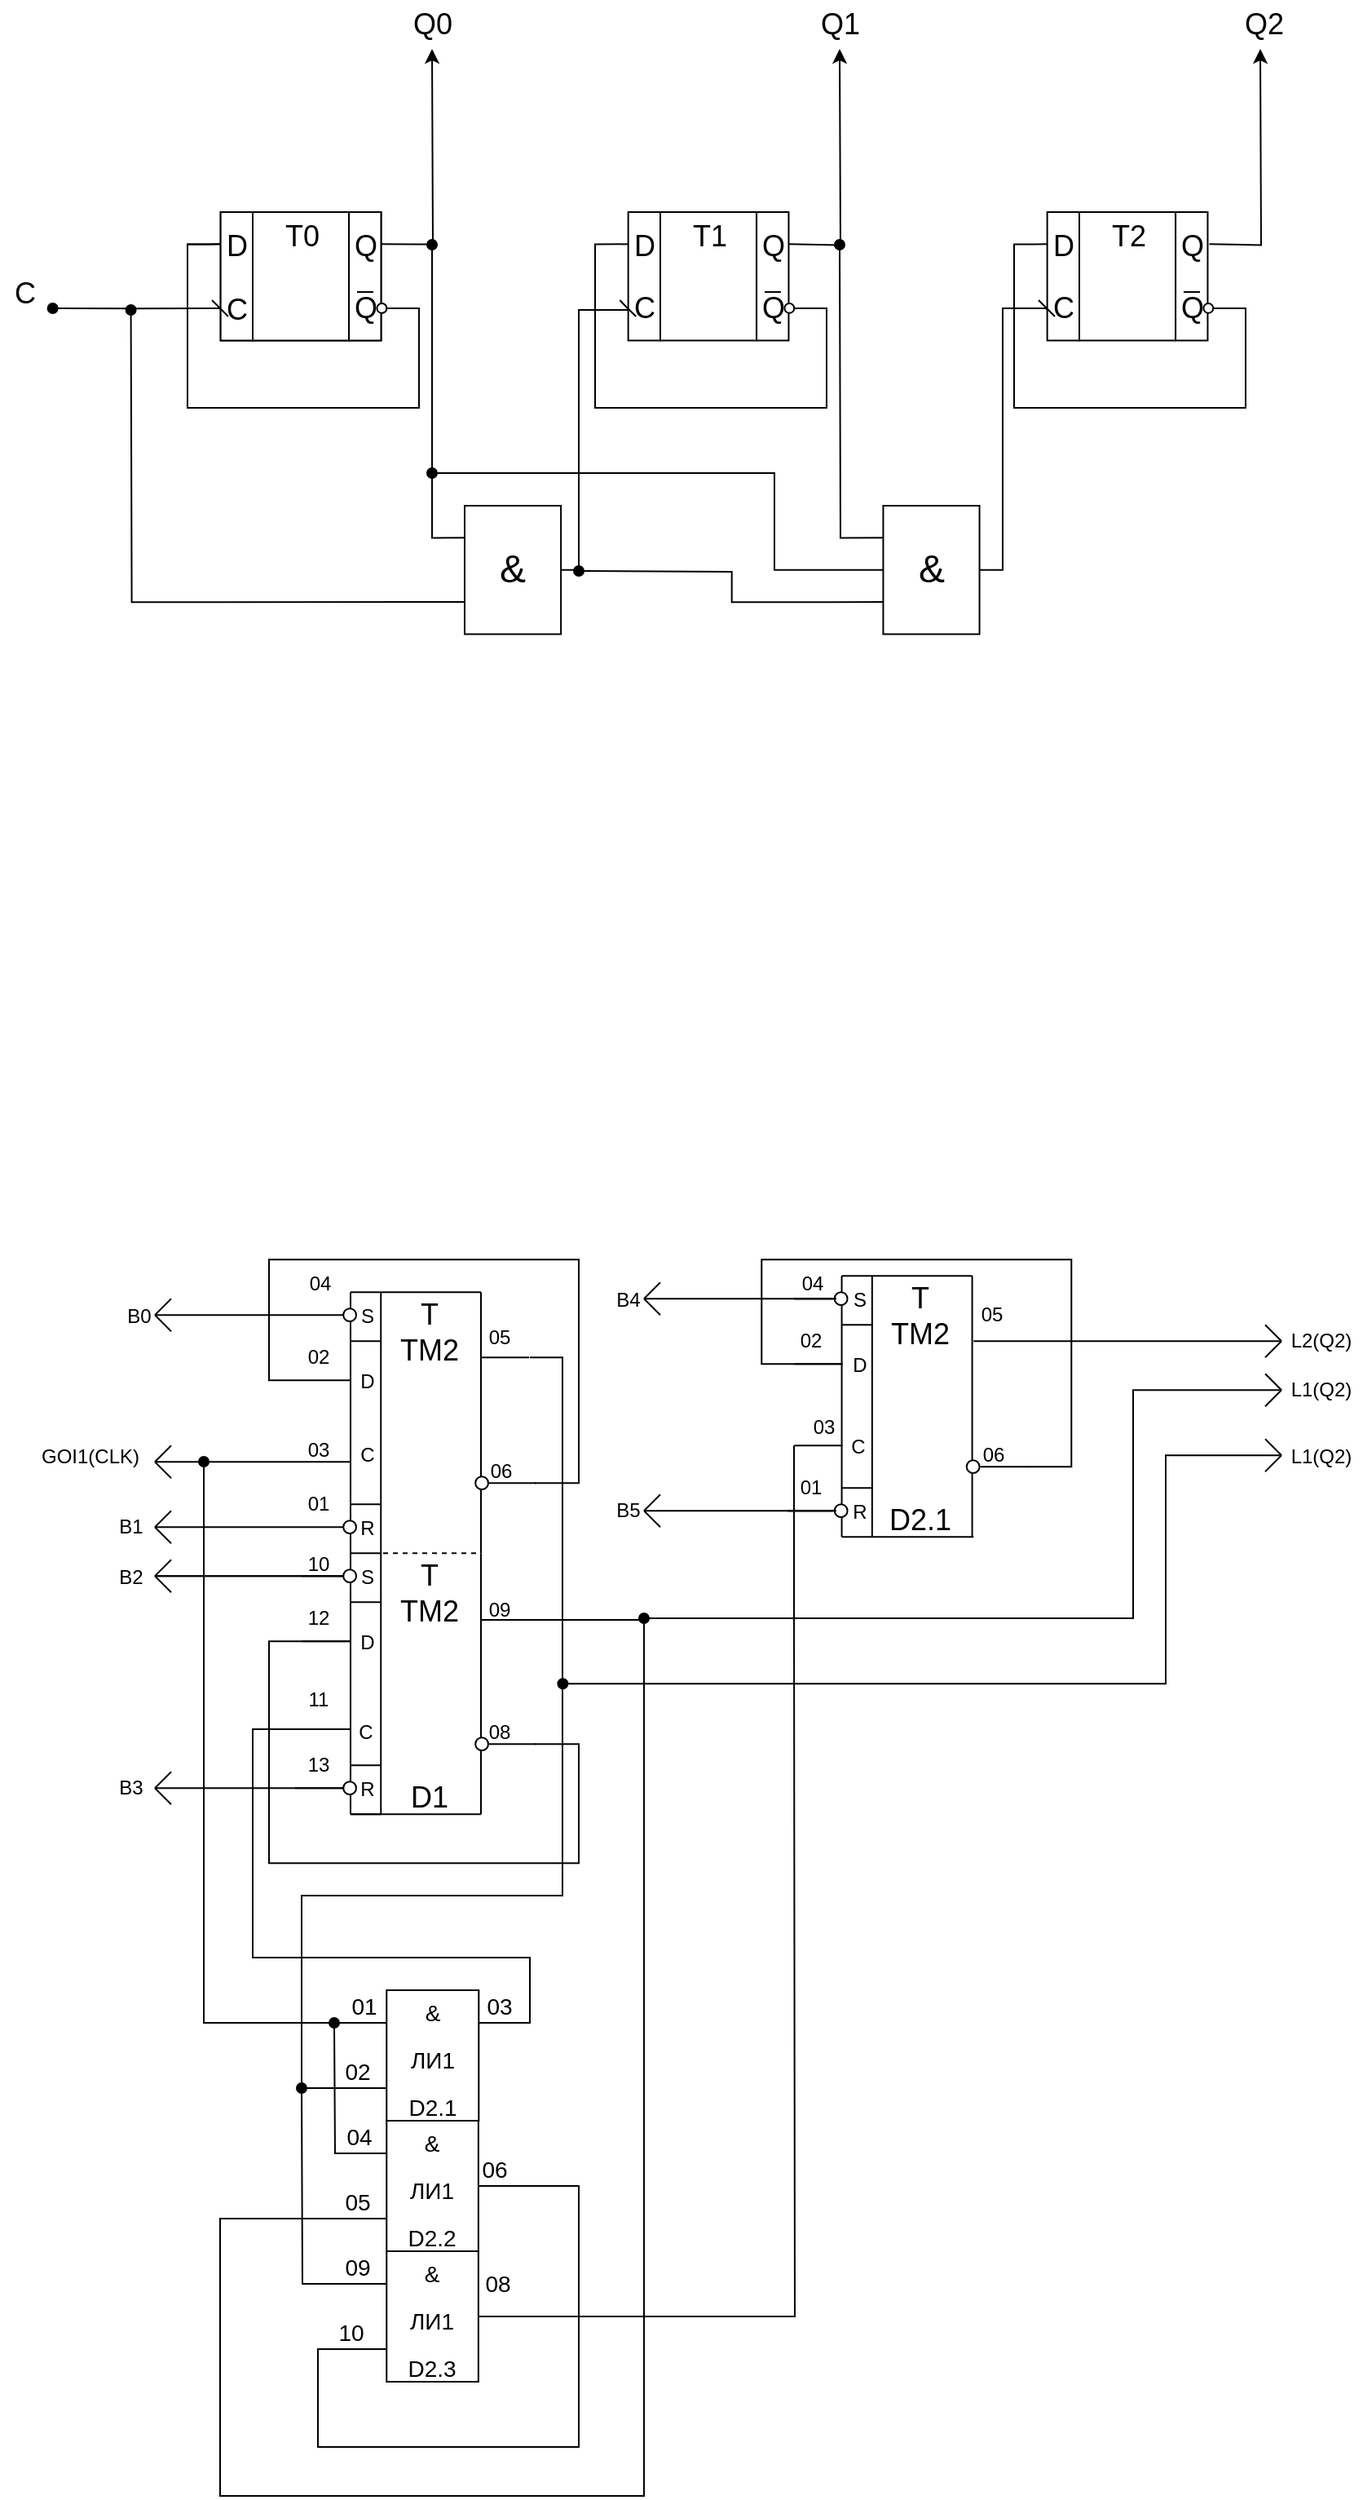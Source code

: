 <mxfile version="18.0.0" type="device"><diagram id="NC7Eah7AIJ1EJlLSUZgR" name="Страница 1"><mxGraphModel dx="1155" dy="2163" grid="1" gridSize="10" guides="1" tooltips="1" connect="1" arrows="1" fold="1" page="1" pageScale="1" pageWidth="1654" pageHeight="1169" math="0" shadow="0"><root><mxCell id="0"/><mxCell id="1" parent="0"/><mxCell id="FEyIx3mJwdqLFqxQLTVi-1" value="" style="rounded=0;whiteSpace=wrap;html=1;" parent="1" vertex="1"><mxGeometry x="360" y="200" width="59.055" height="78.74" as="geometry"/></mxCell><mxCell id="FEyIx3mJwdqLFqxQLTVi-2" value="" style="rounded=0;whiteSpace=wrap;html=1;" parent="1" vertex="1"><mxGeometry x="419.05" y="200" width="19.685" height="78.74" as="geometry"/></mxCell><mxCell id="FEyIx3mJwdqLFqxQLTVi-3" value="" style="rounded=0;whiteSpace=wrap;html=1;" parent="1" vertex="1"><mxGeometry x="340.32" y="200" width="19.685" height="78.74" as="geometry"/></mxCell><mxCell id="FEyIx3mJwdqLFqxQLTVi-4" value="T0" style="text;html=1;align=center;verticalAlign=middle;resizable=0;points=[];autosize=1;strokeColor=none;fillColor=none;fontSize=18;" parent="1" vertex="1"><mxGeometry x="369.53" y="200" width="40" height="30" as="geometry"/></mxCell><mxCell id="FEyIx3mJwdqLFqxQLTVi-5" style="edgeStyle=orthogonalEdgeStyle;rounded=0;orthogonalLoop=1;jettySize=auto;html=1;exitX=1;exitY=0.5;exitDx=0;exitDy=0;entryX=0;entryY=0.25;entryDx=0;entryDy=0;fontSize=18;endArrow=none;endFill=0;" parent="1" source="FEyIx3mJwdqLFqxQLTVi-6" target="FEyIx3mJwdqLFqxQLTVi-3" edge="1"><mxGeometry relative="1" as="geometry"><Array as="points"><mxPoint x="462" y="259"/><mxPoint x="462" y="320"/><mxPoint x="320" y="320"/><mxPoint x="320" y="220"/></Array></mxGeometry></mxCell><mxCell id="FEyIx3mJwdqLFqxQLTVi-6" value="" style="ellipse;whiteSpace=wrap;html=1;aspect=fixed;fontSize=18;" parent="1" vertex="1"><mxGeometry x="436.22" y="256" width="5.905" height="5.91" as="geometry"/></mxCell><mxCell id="FEyIx3mJwdqLFqxQLTVi-7" value="D" style="text;html=1;align=center;verticalAlign=middle;resizable=0;points=[];autosize=1;strokeColor=none;fillColor=none;fontSize=18;" parent="1" vertex="1"><mxGeometry x="335.16" y="206" width="30" height="30" as="geometry"/></mxCell><mxCell id="FEyIx3mJwdqLFqxQLTVi-8" value="C" style="text;html=1;align=center;verticalAlign=middle;resizable=0;points=[];autosize=1;strokeColor=none;fillColor=none;fontSize=18;" parent="1" vertex="1"><mxGeometry x="340.32" y="240" width="30" height="30" as="geometry"/></mxCell><mxCell id="FEyIx3mJwdqLFqxQLTVi-9" value="Q" style="text;html=1;align=center;verticalAlign=middle;resizable=0;points=[];autosize=1;strokeColor=none;fillColor=none;fontSize=18;" parent="1" vertex="1"><mxGeometry x="414.06" y="206" width="30" height="30" as="geometry"/></mxCell><mxCell id="FEyIx3mJwdqLFqxQLTVi-10" value="Q" style="text;html=1;align=center;verticalAlign=middle;resizable=0;points=[];autosize=1;strokeColor=none;fillColor=none;fontSize=18;" parent="1" vertex="1"><mxGeometry x="414.13" y="243.96" width="30" height="30" as="geometry"/></mxCell><mxCell id="FEyIx3mJwdqLFqxQLTVi-11" value="" style="endArrow=none;html=1;rounded=0;fontSize=18;" parent="1" edge="1"><mxGeometry width="50" height="50" relative="1" as="geometry"><mxPoint x="424" y="249" as="sourcePoint"/><mxPoint x="434" y="249" as="targetPoint"/></mxGeometry></mxCell><mxCell id="FEyIx3mJwdqLFqxQLTVi-12" value="" style="rounded=0;whiteSpace=wrap;html=1;" parent="1" vertex="1"><mxGeometry x="360" y="200" width="59.055" height="78.74" as="geometry"/></mxCell><mxCell id="FEyIx3mJwdqLFqxQLTVi-13" style="edgeStyle=orthogonalEdgeStyle;rounded=0;orthogonalLoop=1;jettySize=auto;html=1;exitX=1;exitY=0.25;exitDx=0;exitDy=0;fontSize=18;endArrow=classic;endFill=1;" parent="1" source="FEyIx3mJwdqLFqxQLTVi-14" edge="1"><mxGeometry relative="1" as="geometry"><mxPoint x="470" y="100" as="targetPoint"/></mxGeometry></mxCell><mxCell id="FEyIx3mJwdqLFqxQLTVi-14" value="" style="rounded=0;whiteSpace=wrap;html=1;" parent="1" vertex="1"><mxGeometry x="419.05" y="200" width="19.685" height="78.74" as="geometry"/></mxCell><mxCell id="FEyIx3mJwdqLFqxQLTVi-15" style="edgeStyle=orthogonalEdgeStyle;rounded=0;orthogonalLoop=1;jettySize=auto;html=1;exitX=0;exitY=0.75;exitDx=0;exitDy=0;fontSize=18;endArrow=oval;endFill=1;" parent="1" source="FEyIx3mJwdqLFqxQLTVi-16" edge="1"><mxGeometry relative="1" as="geometry"><mxPoint x="237.333" y="259" as="targetPoint"/></mxGeometry></mxCell><mxCell id="FEyIx3mJwdqLFqxQLTVi-16" value="" style="rounded=0;whiteSpace=wrap;html=1;" parent="1" vertex="1"><mxGeometry x="340.32" y="200" width="19.685" height="78.74" as="geometry"/></mxCell><mxCell id="FEyIx3mJwdqLFqxQLTVi-17" value="T0" style="text;html=1;align=center;verticalAlign=middle;resizable=0;points=[];autosize=1;strokeColor=none;fillColor=none;fontSize=18;" parent="1" vertex="1"><mxGeometry x="369.53" y="200" width="40" height="30" as="geometry"/></mxCell><mxCell id="FEyIx3mJwdqLFqxQLTVi-18" style="edgeStyle=orthogonalEdgeStyle;rounded=0;orthogonalLoop=1;jettySize=auto;html=1;exitX=1;exitY=0.5;exitDx=0;exitDy=0;entryX=0;entryY=0.25;entryDx=0;entryDy=0;fontSize=18;endArrow=none;endFill=0;" parent="1" source="FEyIx3mJwdqLFqxQLTVi-19" target="FEyIx3mJwdqLFqxQLTVi-16" edge="1"><mxGeometry relative="1" as="geometry"><Array as="points"><mxPoint x="462" y="259"/><mxPoint x="462" y="320"/><mxPoint x="320" y="320"/><mxPoint x="320" y="220"/></Array></mxGeometry></mxCell><mxCell id="FEyIx3mJwdqLFqxQLTVi-19" value="" style="ellipse;whiteSpace=wrap;html=1;aspect=fixed;fontSize=18;" parent="1" vertex="1"><mxGeometry x="436.22" y="256" width="5.905" height="5.91" as="geometry"/></mxCell><mxCell id="FEyIx3mJwdqLFqxQLTVi-20" value="" style="endArrow=none;html=1;rounded=0;fontSize=18;" parent="1" edge="1"><mxGeometry width="50" height="50" relative="1" as="geometry"><mxPoint x="335" y="254" as="sourcePoint"/><mxPoint x="345" y="264" as="targetPoint"/></mxGeometry></mxCell><mxCell id="FEyIx3mJwdqLFqxQLTVi-21" value="D" style="text;html=1;align=center;verticalAlign=middle;resizable=0;points=[];autosize=1;strokeColor=none;fillColor=none;fontSize=18;" parent="1" vertex="1"><mxGeometry x="335.16" y="206" width="30" height="30" as="geometry"/></mxCell><mxCell id="FEyIx3mJwdqLFqxQLTVi-22" value="C" style="text;html=1;align=center;verticalAlign=middle;resizable=0;points=[];autosize=1;strokeColor=none;fillColor=none;fontSize=18;" parent="1" vertex="1"><mxGeometry x="334.53" y="245" width="30" height="30" as="geometry"/></mxCell><mxCell id="FEyIx3mJwdqLFqxQLTVi-23" value="Q" style="text;html=1;align=center;verticalAlign=middle;resizable=0;points=[];autosize=1;strokeColor=none;fillColor=none;fontSize=18;" parent="1" vertex="1"><mxGeometry x="414.13" y="206" width="30" height="30" as="geometry"/></mxCell><mxCell id="FEyIx3mJwdqLFqxQLTVi-24" value="Q" style="text;html=1;align=center;verticalAlign=middle;resizable=0;points=[];autosize=1;strokeColor=none;fillColor=none;fontSize=18;" parent="1" vertex="1"><mxGeometry x="414.13" y="243.96" width="30" height="30" as="geometry"/></mxCell><mxCell id="FEyIx3mJwdqLFqxQLTVi-25" value="" style="endArrow=none;html=1;rounded=0;fontSize=18;" parent="1" edge="1"><mxGeometry width="50" height="50" relative="1" as="geometry"><mxPoint x="424" y="249" as="sourcePoint"/><mxPoint x="434" y="249" as="targetPoint"/></mxGeometry></mxCell><mxCell id="FEyIx3mJwdqLFqxQLTVi-26" value="" style="rounded=0;whiteSpace=wrap;html=1;" parent="1" vertex="1"><mxGeometry x="610" y="200" width="59.055" height="78.74" as="geometry"/></mxCell><mxCell id="FEyIx3mJwdqLFqxQLTVi-27" value="" style="rounded=0;whiteSpace=wrap;html=1;" parent="1" vertex="1"><mxGeometry x="669.05" y="200" width="19.685" height="78.74" as="geometry"/></mxCell><mxCell id="FEyIx3mJwdqLFqxQLTVi-29" value="" style="rounded=0;whiteSpace=wrap;html=1;" parent="1" vertex="1"><mxGeometry x="590.32" y="200" width="19.685" height="78.74" as="geometry"/></mxCell><mxCell id="FEyIx3mJwdqLFqxQLTVi-30" value="T1" style="text;html=1;align=center;verticalAlign=middle;resizable=0;points=[];autosize=1;strokeColor=none;fillColor=none;fontSize=18;" parent="1" vertex="1"><mxGeometry x="619.53" y="200" width="40" height="30" as="geometry"/></mxCell><mxCell id="FEyIx3mJwdqLFqxQLTVi-31" style="edgeStyle=orthogonalEdgeStyle;rounded=0;orthogonalLoop=1;jettySize=auto;html=1;exitX=1;exitY=0.5;exitDx=0;exitDy=0;entryX=0;entryY=0.25;entryDx=0;entryDy=0;fontSize=18;endArrow=none;endFill=0;" parent="1" source="FEyIx3mJwdqLFqxQLTVi-32" target="FEyIx3mJwdqLFqxQLTVi-29" edge="1"><mxGeometry relative="1" as="geometry"><Array as="points"><mxPoint x="712" y="259"/><mxPoint x="712" y="320"/><mxPoint x="570" y="320"/><mxPoint x="570" y="220"/></Array></mxGeometry></mxCell><mxCell id="FEyIx3mJwdqLFqxQLTVi-32" value="" style="ellipse;whiteSpace=wrap;html=1;aspect=fixed;fontSize=18;" parent="1" vertex="1"><mxGeometry x="686.22" y="256" width="5.905" height="5.91" as="geometry"/></mxCell><mxCell id="FEyIx3mJwdqLFqxQLTVi-33" value="" style="endArrow=none;html=1;rounded=0;fontSize=18;" parent="1" edge="1"><mxGeometry width="50" height="50" relative="1" as="geometry"><mxPoint x="585.16" y="254" as="sourcePoint"/><mxPoint x="595.16" y="264" as="targetPoint"/><Array as="points"><mxPoint x="590" y="259"/></Array></mxGeometry></mxCell><mxCell id="FEyIx3mJwdqLFqxQLTVi-34" value="D" style="text;html=1;align=center;verticalAlign=middle;resizable=0;points=[];autosize=1;strokeColor=none;fillColor=none;fontSize=18;" parent="1" vertex="1"><mxGeometry x="585.16" y="206" width="30" height="30" as="geometry"/></mxCell><mxCell id="FEyIx3mJwdqLFqxQLTVi-35" value="C" style="text;html=1;align=center;verticalAlign=middle;resizable=0;points=[];autosize=1;strokeColor=none;fillColor=none;fontSize=18;" parent="1" vertex="1"><mxGeometry x="585.16" y="243.95" width="30" height="30" as="geometry"/></mxCell><mxCell id="FEyIx3mJwdqLFqxQLTVi-36" value="Q" style="text;html=1;align=center;verticalAlign=middle;resizable=0;points=[];autosize=1;strokeColor=none;fillColor=none;fontSize=18;" parent="1" vertex="1"><mxGeometry x="664.06" y="206" width="30" height="30" as="geometry"/></mxCell><mxCell id="FEyIx3mJwdqLFqxQLTVi-37" value="Q" style="text;html=1;align=center;verticalAlign=middle;resizable=0;points=[];autosize=1;strokeColor=none;fillColor=none;fontSize=18;" parent="1" vertex="1"><mxGeometry x="664.13" y="243.96" width="30" height="30" as="geometry"/></mxCell><mxCell id="FEyIx3mJwdqLFqxQLTVi-38" value="" style="endArrow=none;html=1;rounded=0;fontSize=18;" parent="1" edge="1"><mxGeometry width="50" height="50" relative="1" as="geometry"><mxPoint x="674" y="249" as="sourcePoint"/><mxPoint x="684" y="249" as="targetPoint"/></mxGeometry></mxCell><mxCell id="FEyIx3mJwdqLFqxQLTVi-39" value="" style="rounded=0;whiteSpace=wrap;html=1;" parent="1" vertex="1"><mxGeometry x="867" y="200" width="59.055" height="78.74" as="geometry"/></mxCell><mxCell id="FEyIx3mJwdqLFqxQLTVi-40" value="" style="rounded=0;whiteSpace=wrap;html=1;" parent="1" vertex="1"><mxGeometry x="926.05" y="200" width="19.685" height="78.74" as="geometry"/></mxCell><mxCell id="FEyIx3mJwdqLFqxQLTVi-42" value="" style="rounded=0;whiteSpace=wrap;html=1;" parent="1" vertex="1"><mxGeometry x="847.32" y="200" width="19.685" height="78.74" as="geometry"/></mxCell><mxCell id="FEyIx3mJwdqLFqxQLTVi-43" value="T2" style="text;html=1;align=center;verticalAlign=middle;resizable=0;points=[];autosize=1;strokeColor=none;fillColor=none;fontSize=18;" parent="1" vertex="1"><mxGeometry x="876.53" y="200" width="40" height="30" as="geometry"/></mxCell><mxCell id="FEyIx3mJwdqLFqxQLTVi-44" style="edgeStyle=orthogonalEdgeStyle;rounded=0;orthogonalLoop=1;jettySize=auto;html=1;exitX=1;exitY=0.5;exitDx=0;exitDy=0;entryX=0;entryY=0.25;entryDx=0;entryDy=0;fontSize=18;endArrow=none;endFill=0;" parent="1" source="FEyIx3mJwdqLFqxQLTVi-45" target="FEyIx3mJwdqLFqxQLTVi-42" edge="1"><mxGeometry relative="1" as="geometry"><Array as="points"><mxPoint x="969" y="259"/><mxPoint x="969" y="320"/><mxPoint x="827" y="320"/><mxPoint x="827" y="220"/></Array></mxGeometry></mxCell><mxCell id="FEyIx3mJwdqLFqxQLTVi-45" value="" style="ellipse;whiteSpace=wrap;html=1;aspect=fixed;fontSize=18;" parent="1" vertex="1"><mxGeometry x="943.22" y="256" width="5.905" height="5.91" as="geometry"/></mxCell><mxCell id="FEyIx3mJwdqLFqxQLTVi-46" value="" style="endArrow=none;html=1;rounded=0;fontSize=18;" parent="1" edge="1"><mxGeometry width="50" height="50" relative="1" as="geometry"><mxPoint x="842" y="254" as="sourcePoint"/><mxPoint x="852" y="264" as="targetPoint"/></mxGeometry></mxCell><mxCell id="FEyIx3mJwdqLFqxQLTVi-47" value="D" style="text;html=1;align=center;verticalAlign=middle;resizable=0;points=[];autosize=1;strokeColor=none;fillColor=none;fontSize=18;" parent="1" vertex="1"><mxGeometry x="842.16" y="206" width="30" height="30" as="geometry"/></mxCell><mxCell id="FEyIx3mJwdqLFqxQLTVi-48" value="C" style="text;html=1;align=center;verticalAlign=middle;resizable=0;points=[];autosize=1;strokeColor=none;fillColor=none;fontSize=18;" parent="1" vertex="1"><mxGeometry x="842.16" y="243.95" width="30" height="30" as="geometry"/></mxCell><mxCell id="FEyIx3mJwdqLFqxQLTVi-49" value="Q" style="text;html=1;align=center;verticalAlign=middle;resizable=0;points=[];autosize=1;strokeColor=none;fillColor=none;fontSize=18;" parent="1" vertex="1"><mxGeometry x="921.06" y="206" width="30" height="30" as="geometry"/></mxCell><mxCell id="FEyIx3mJwdqLFqxQLTVi-50" value="Q" style="text;html=1;align=center;verticalAlign=middle;resizable=0;points=[];autosize=1;strokeColor=none;fillColor=none;fontSize=18;" parent="1" vertex="1"><mxGeometry x="921.13" y="243.96" width="30" height="30" as="geometry"/></mxCell><mxCell id="FEyIx3mJwdqLFqxQLTVi-51" value="" style="endArrow=none;html=1;rounded=0;fontSize=18;" parent="1" edge="1"><mxGeometry width="50" height="50" relative="1" as="geometry"><mxPoint x="931" y="249" as="sourcePoint"/><mxPoint x="941" y="249" as="targetPoint"/></mxGeometry></mxCell><mxCell id="FEyIx3mJwdqLFqxQLTVi-52" style="edgeStyle=orthogonalEdgeStyle;rounded=0;orthogonalLoop=1;jettySize=auto;html=1;exitX=1;exitY=0.25;exitDx=0;exitDy=0;fontSize=18;endArrow=classic;endFill=1;" parent="1" edge="1"><mxGeometry relative="1" as="geometry"><mxPoint x="720" y="100" as="targetPoint"/><mxPoint x="688.735" y="219.685" as="sourcePoint"/></mxGeometry></mxCell><mxCell id="FEyIx3mJwdqLFqxQLTVi-53" style="edgeStyle=orthogonalEdgeStyle;rounded=0;orthogonalLoop=1;jettySize=auto;html=1;exitX=1;exitY=0.25;exitDx=0;exitDy=0;fontSize=18;endArrow=classic;endFill=1;" parent="1" edge="1"><mxGeometry relative="1" as="geometry"><mxPoint x="978" y="100" as="targetPoint"/><mxPoint x="946.735" y="219.685" as="sourcePoint"/></mxGeometry></mxCell><mxCell id="FEyIx3mJwdqLFqxQLTVi-54" value="Q0" style="text;html=1;align=center;verticalAlign=middle;resizable=0;points=[];autosize=1;strokeColor=none;fillColor=none;fontSize=18;" parent="1" vertex="1"><mxGeometry x="450" y="70" width="40" height="30" as="geometry"/></mxCell><mxCell id="FEyIx3mJwdqLFqxQLTVi-55" value="Q1" style="text;html=1;align=center;verticalAlign=middle;resizable=0;points=[];autosize=1;strokeColor=none;fillColor=none;fontSize=18;" parent="1" vertex="1"><mxGeometry x="700" y="70" width="40" height="30" as="geometry"/></mxCell><mxCell id="FEyIx3mJwdqLFqxQLTVi-56" value="Q2" style="text;html=1;align=center;verticalAlign=middle;resizable=0;points=[];autosize=1;strokeColor=none;fillColor=none;fontSize=18;" parent="1" vertex="1"><mxGeometry x="960" y="70" width="40" height="30" as="geometry"/></mxCell><mxCell id="FEyIx3mJwdqLFqxQLTVi-57" value="C" style="text;html=1;align=center;verticalAlign=middle;resizable=0;points=[];autosize=1;strokeColor=none;fillColor=none;fontSize=18;" parent="1" vertex="1"><mxGeometry x="205" y="235" width="30" height="30" as="geometry"/></mxCell><mxCell id="FEyIx3mJwdqLFqxQLTVi-58" value="" style="endArrow=none;html=1;rounded=0;fontSize=18;" parent="1" edge="1"><mxGeometry width="50" height="50" relative="1" as="geometry"><mxPoint x="420" y="1022.13" as="sourcePoint"/><mxPoint x="420" y="862.13" as="targetPoint"/></mxGeometry></mxCell><mxCell id="FEyIx3mJwdqLFqxQLTVi-59" value="" style="endArrow=none;html=1;rounded=0;fontSize=18;" parent="1" edge="1"><mxGeometry width="50" height="50" relative="1" as="geometry"><mxPoint x="438.63" y="1022.13" as="sourcePoint"/><mxPoint x="438.63" y="862.13" as="targetPoint"/></mxGeometry></mxCell><mxCell id="FEyIx3mJwdqLFqxQLTVi-60" value="" style="endArrow=none;html=1;rounded=0;fontSize=18;" parent="1" edge="1"><mxGeometry width="50" height="50" relative="1" as="geometry"><mxPoint x="500" y="1022.13" as="sourcePoint"/><mxPoint x="500" y="862.13" as="targetPoint"/></mxGeometry></mxCell><mxCell id="FEyIx3mJwdqLFqxQLTVi-61" value="" style="endArrow=none;html=1;rounded=0;fontSize=18;" parent="1" edge="1"><mxGeometry width="50" height="50" relative="1" as="geometry"><mxPoint x="420" y="862.13" as="sourcePoint"/><mxPoint x="500" y="862.13" as="targetPoint"/></mxGeometry></mxCell><mxCell id="FEyIx3mJwdqLFqxQLTVi-62" value="" style="endArrow=none;dashed=1;html=1;rounded=0;fontSize=18;" parent="1" edge="1"><mxGeometry width="50" height="50" relative="1" as="geometry"><mxPoint x="440" y="1022.13" as="sourcePoint"/><mxPoint x="500" y="1022.13" as="targetPoint"/></mxGeometry></mxCell><mxCell id="FEyIx3mJwdqLFqxQLTVi-63" value="" style="endArrow=none;html=1;rounded=0;fontSize=18;" parent="1" edge="1"><mxGeometry width="50" height="50" relative="1" as="geometry"><mxPoint x="420.05" y="892.13" as="sourcePoint"/><mxPoint x="439" y="892.13" as="targetPoint"/></mxGeometry></mxCell><mxCell id="FEyIx3mJwdqLFqxQLTVi-64" value="" style="endArrow=none;html=1;rounded=0;fontSize=18;" parent="1" edge="1"><mxGeometry width="50" height="50" relative="1" as="geometry"><mxPoint x="420.05" y="992.13" as="sourcePoint"/><mxPoint x="439" y="992.13" as="targetPoint"/></mxGeometry></mxCell><mxCell id="FEyIx3mJwdqLFqxQLTVi-65" value="" style="endArrow=none;html=1;rounded=0;fontSize=18;" parent="1" edge="1"><mxGeometry width="50" height="50" relative="1" as="geometry"><mxPoint x="420.05" y="1022.13" as="sourcePoint"/><mxPoint x="439" y="1022.13" as="targetPoint"/></mxGeometry></mxCell><mxCell id="FEyIx3mJwdqLFqxQLTVi-66" value="Т&lt;br&gt;ТМ2" style="text;html=1;align=center;verticalAlign=middle;resizable=0;points=[];autosize=1;strokeColor=none;fillColor=none;fontSize=18;" parent="1" vertex="1"><mxGeometry x="443.05" y="862.13" width="50" height="50" as="geometry"/></mxCell><mxCell id="FEyIx3mJwdqLFqxQLTVi-67" value="" style="ellipse;whiteSpace=wrap;html=1;aspect=fixed;fontSize=18;" parent="1" vertex="1"><mxGeometry x="415.61" y="872.13" width="7.874" height="7.87" as="geometry"/></mxCell><mxCell id="FEyIx3mJwdqLFqxQLTVi-68" value="" style="ellipse;whiteSpace=wrap;html=1;aspect=fixed;fontSize=18;" parent="1" vertex="1"><mxGeometry x="415.61" y="1002.13" width="7.874" height="7.87" as="geometry"/></mxCell><mxCell id="FEyIx3mJwdqLFqxQLTVi-69" value="" style="ellipse;whiteSpace=wrap;html=1;aspect=fixed;fontSize=18;" parent="1" vertex="1"><mxGeometry x="496.61" y="975.13" width="7.874" height="7.87" as="geometry"/></mxCell><mxCell id="FEyIx3mJwdqLFqxQLTVi-70" value="" style="endArrow=none;html=1;rounded=0;fontSize=18;" parent="1" edge="1"><mxGeometry width="50" height="50" relative="1" as="geometry"><mxPoint x="420" y="1182.13" as="sourcePoint"/><mxPoint x="420" y="1022.13" as="targetPoint"/></mxGeometry></mxCell><mxCell id="FEyIx3mJwdqLFqxQLTVi-71" value="" style="endArrow=none;html=1;rounded=0;fontSize=18;" parent="1" edge="1"><mxGeometry width="50" height="50" relative="1" as="geometry"><mxPoint x="438.63" y="1182.13" as="sourcePoint"/><mxPoint x="438.63" y="1022.13" as="targetPoint"/></mxGeometry></mxCell><mxCell id="FEyIx3mJwdqLFqxQLTVi-72" value="" style="endArrow=none;html=1;rounded=0;fontSize=18;" parent="1" edge="1"><mxGeometry width="50" height="50" relative="1" as="geometry"><mxPoint x="500" y="1182.13" as="sourcePoint"/><mxPoint x="500" y="1022.13" as="targetPoint"/></mxGeometry></mxCell><mxCell id="FEyIx3mJwdqLFqxQLTVi-73" value="" style="endArrow=none;html=1;rounded=0;fontSize=18;" parent="1" edge="1"><mxGeometry width="50" height="50" relative="1" as="geometry"><mxPoint x="420.05" y="1052.13" as="sourcePoint"/><mxPoint x="439" y="1052.13" as="targetPoint"/></mxGeometry></mxCell><mxCell id="FEyIx3mJwdqLFqxQLTVi-74" value="" style="endArrow=none;html=1;rounded=0;fontSize=18;" parent="1" edge="1"><mxGeometry width="50" height="50" relative="1" as="geometry"><mxPoint x="420.05" y="1152.13" as="sourcePoint"/><mxPoint x="439" y="1152.13" as="targetPoint"/></mxGeometry></mxCell><mxCell id="FEyIx3mJwdqLFqxQLTVi-75" value="" style="endArrow=none;html=1;rounded=0;fontSize=18;" parent="1" edge="1"><mxGeometry width="50" height="50" relative="1" as="geometry"><mxPoint x="420.05" y="1182.13" as="sourcePoint"/><mxPoint x="439" y="1182.13" as="targetPoint"/></mxGeometry></mxCell><mxCell id="FEyIx3mJwdqLFqxQLTVi-76" value="Т&lt;br&gt;ТМ2" style="text;html=1;align=center;verticalAlign=middle;resizable=0;points=[];autosize=1;strokeColor=none;fillColor=none;fontSize=18;" parent="1" vertex="1"><mxGeometry x="443.05" y="1022.13" width="50" height="50" as="geometry"/></mxCell><mxCell id="FEyIx3mJwdqLFqxQLTVi-77" value="" style="ellipse;whiteSpace=wrap;html=1;aspect=fixed;fontSize=18;" parent="1" vertex="1"><mxGeometry x="415.61" y="1032.13" width="7.874" height="7.87" as="geometry"/></mxCell><mxCell id="FEyIx3mJwdqLFqxQLTVi-78" value="" style="ellipse;whiteSpace=wrap;html=1;aspect=fixed;fontSize=18;" parent="1" vertex="1"><mxGeometry x="415.61" y="1162.13" width="7.874" height="7.87" as="geometry"/></mxCell><mxCell id="FEyIx3mJwdqLFqxQLTVi-79" value="" style="ellipse;whiteSpace=wrap;html=1;aspect=fixed;fontSize=18;" parent="1" vertex="1"><mxGeometry x="496.61" y="1135.13" width="7.874" height="7.87" as="geometry"/></mxCell><mxCell id="FEyIx3mJwdqLFqxQLTVi-80" value="" style="endArrow=none;html=1;rounded=0;fontSize=18;" parent="1" edge="1"><mxGeometry width="50" height="50" relative="1" as="geometry"><mxPoint x="420" y="1182.13" as="sourcePoint"/><mxPoint x="500" y="1182.13" as="targetPoint"/></mxGeometry></mxCell><mxCell id="FEyIx3mJwdqLFqxQLTVi-81" value="D1" style="text;html=1;align=center;verticalAlign=middle;resizable=0;points=[];autosize=1;strokeColor=none;fillColor=none;fontSize=18;" parent="1" vertex="1"><mxGeometry x="448.05" y="1157.13" width="40" height="30" as="geometry"/></mxCell><mxCell id="FEyIx3mJwdqLFqxQLTVi-82" value="" style="endArrow=none;html=1;rounded=0;fontSize=18;" parent="1" edge="1"><mxGeometry width="50" height="50" relative="1" as="geometry"><mxPoint x="721.29" y="1012.13" as="sourcePoint"/><mxPoint x="721.29" y="852.13" as="targetPoint"/></mxGeometry></mxCell><mxCell id="FEyIx3mJwdqLFqxQLTVi-83" value="" style="endArrow=none;html=1;rounded=0;fontSize=18;" parent="1" edge="1"><mxGeometry width="50" height="50" relative="1" as="geometry"><mxPoint x="739.92" y="1012.13" as="sourcePoint"/><mxPoint x="739.92" y="852.13" as="targetPoint"/></mxGeometry></mxCell><mxCell id="FEyIx3mJwdqLFqxQLTVi-84" value="" style="endArrow=none;html=1;rounded=0;fontSize=18;" parent="1" edge="1"><mxGeometry width="50" height="50" relative="1" as="geometry"><mxPoint x="801.29" y="1012.13" as="sourcePoint"/><mxPoint x="801.29" y="852.13" as="targetPoint"/></mxGeometry></mxCell><mxCell id="FEyIx3mJwdqLFqxQLTVi-85" value="" style="endArrow=none;html=1;rounded=0;fontSize=18;" parent="1" edge="1"><mxGeometry width="50" height="50" relative="1" as="geometry"><mxPoint x="721.29" y="852.13" as="sourcePoint"/><mxPoint x="801.29" y="852.13" as="targetPoint"/></mxGeometry></mxCell><mxCell id="FEyIx3mJwdqLFqxQLTVi-86" value="" style="endArrow=none;html=1;rounded=0;fontSize=18;" parent="1" edge="1"><mxGeometry width="50" height="50" relative="1" as="geometry"><mxPoint x="721.34" y="882.13" as="sourcePoint"/><mxPoint x="740.29" y="882.13" as="targetPoint"/></mxGeometry></mxCell><mxCell id="FEyIx3mJwdqLFqxQLTVi-87" value="" style="endArrow=none;html=1;rounded=0;fontSize=18;" parent="1" edge="1"><mxGeometry width="50" height="50" relative="1" as="geometry"><mxPoint x="721.34" y="982.13" as="sourcePoint"/><mxPoint x="740.29" y="982.13" as="targetPoint"/></mxGeometry></mxCell><mxCell id="FEyIx3mJwdqLFqxQLTVi-88" value="" style="endArrow=none;html=1;rounded=0;fontSize=18;" parent="1" edge="1"><mxGeometry width="50" height="50" relative="1" as="geometry"><mxPoint x="721.34" y="1012.13" as="sourcePoint"/><mxPoint x="802.16" y="1012.13" as="targetPoint"/></mxGeometry></mxCell><mxCell id="FEyIx3mJwdqLFqxQLTVi-89" value="Т&lt;br&gt;ТМ2" style="text;html=1;align=center;verticalAlign=middle;resizable=0;points=[];autosize=1;strokeColor=none;fillColor=none;fontSize=18;" parent="1" vertex="1"><mxGeometry x="744.34" y="852.13" width="50" height="50" as="geometry"/></mxCell><mxCell id="FEyIx3mJwdqLFqxQLTVi-90" value="" style="ellipse;whiteSpace=wrap;html=1;aspect=fixed;fontSize=18;" parent="1" vertex="1"><mxGeometry x="716.9" y="862.13" width="7.874" height="7.87" as="geometry"/></mxCell><mxCell id="FEyIx3mJwdqLFqxQLTVi-91" value="" style="ellipse;whiteSpace=wrap;html=1;aspect=fixed;fontSize=18;" parent="1" vertex="1"><mxGeometry x="716.9" y="992.13" width="7.874" height="7.87" as="geometry"/></mxCell><mxCell id="FEyIx3mJwdqLFqxQLTVi-92" value="" style="ellipse;whiteSpace=wrap;html=1;aspect=fixed;fontSize=18;" parent="1" vertex="1"><mxGeometry x="797.9" y="965.13" width="7.874" height="7.87" as="geometry"/></mxCell><mxCell id="FEyIx3mJwdqLFqxQLTVi-93" value="D2.1" style="text;html=1;align=center;verticalAlign=middle;resizable=0;points=[];autosize=1;strokeColor=none;fillColor=none;fontSize=18;" parent="1" vertex="1"><mxGeometry x="744.34" y="987.13" width="50" height="30" as="geometry"/></mxCell><mxCell id="FEyIx3mJwdqLFqxQLTVi-94" value="" style="endArrow=none;html=1;rounded=0;fontSize=18;entryX=0;entryY=0.5;entryDx=0;entryDy=0;" parent="1" target="FEyIx3mJwdqLFqxQLTVi-67" edge="1"><mxGeometry width="50" height="50" relative="1" as="geometry"><mxPoint x="300" y="876.13" as="sourcePoint"/><mxPoint x="390" y="862.13" as="targetPoint"/></mxGeometry></mxCell><mxCell id="FEyIx3mJwdqLFqxQLTVi-95" value="" style="endArrow=none;html=1;rounded=0;fontSize=18;entryX=0;entryY=0.5;entryDx=0;entryDy=0;edgeStyle=orthogonalEdgeStyle;" parent="1" edge="1"><mxGeometry width="50" height="50" relative="1" as="geometry"><mxPoint x="533" y="979.13" as="sourcePoint"/><mxPoint x="419.61" y="916.065" as="targetPoint"/><Array as="points"><mxPoint x="560" y="979.13"/><mxPoint x="560" y="842.13"/><mxPoint x="370" y="842.13"/><mxPoint x="370" y="916.13"/></Array></mxGeometry></mxCell><mxCell id="FEyIx3mJwdqLFqxQLTVi-96" value="" style="endArrow=none;html=1;rounded=0;fontSize=18;entryX=0;entryY=0.5;entryDx=0;entryDy=0;edgeStyle=orthogonalEdgeStyle;" parent="1" edge="1"><mxGeometry width="50" height="50" relative="1" as="geometry"><mxPoint x="300" y="966.13" as="sourcePoint"/><mxPoint x="419.61" y="966.065" as="targetPoint"/><Array as="points"><mxPoint x="390" y="966.13"/><mxPoint x="390" y="966.13"/></Array></mxGeometry></mxCell><mxCell id="FEyIx3mJwdqLFqxQLTVi-97" value="" style="endArrow=none;html=1;rounded=0;fontSize=18;entryX=0;entryY=0.5;entryDx=0;entryDy=0;" parent="1" edge="1"><mxGeometry width="50" height="50" relative="1" as="geometry"><mxPoint x="300" y="1006.13" as="sourcePoint"/><mxPoint x="415.61" y="1006.065" as="targetPoint"/></mxGeometry></mxCell><mxCell id="FEyIx3mJwdqLFqxQLTVi-98" value="" style="endArrow=none;html=1;rounded=0;fontSize=18;entryX=0;entryY=0.5;entryDx=0;entryDy=0;" parent="1" edge="1"><mxGeometry width="50" height="50" relative="1" as="geometry"><mxPoint x="504" y="979.13" as="sourcePoint"/><mxPoint x="533.61" y="979.065" as="targetPoint"/></mxGeometry></mxCell><mxCell id="FEyIx3mJwdqLFqxQLTVi-99" value="" style="endArrow=none;html=1;rounded=0;fontSize=18;entryX=0;entryY=0.5;entryDx=0;entryDy=0;" parent="1" edge="1"><mxGeometry width="50" height="50" relative="1" as="geometry"><mxPoint x="500" y="902.13" as="sourcePoint"/><mxPoint x="529.61" y="902.065" as="targetPoint"/></mxGeometry></mxCell><mxCell id="FEyIx3mJwdqLFqxQLTVi-100" value="" style="endArrow=none;html=1;rounded=0;fontSize=18;entryX=0;entryY=0.5;entryDx=0;entryDy=0;" parent="1" edge="1"><mxGeometry width="50" height="50" relative="1" as="geometry"><mxPoint x="390" y="1036.13" as="sourcePoint"/><mxPoint x="415.61" y="1036.065" as="targetPoint"/></mxGeometry></mxCell><mxCell id="FEyIx3mJwdqLFqxQLTVi-101" value="" style="endArrow=none;html=1;rounded=0;fontSize=18;entryX=0;entryY=0.5;entryDx=0;entryDy=0;" parent="1" edge="1"><mxGeometry width="50" height="50" relative="1" as="geometry"><mxPoint x="390" y="1076.13" as="sourcePoint"/><mxPoint x="419.61" y="1076.065" as="targetPoint"/></mxGeometry></mxCell><mxCell id="FEyIx3mJwdqLFqxQLTVi-102" value="" style="endArrow=none;html=1;rounded=0;fontSize=18;edgeStyle=orthogonalEdgeStyle;" parent="1" edge="1"><mxGeometry width="50" height="50" relative="1" as="geometry"><mxPoint x="530" y="902.13" as="sourcePoint"/><mxPoint x="390" y="1350" as="targetPoint"/><Array as="points"><mxPoint x="550" y="902"/><mxPoint x="550" y="1232"/><mxPoint x="390" y="1232"/></Array></mxGeometry></mxCell><mxCell id="FEyIx3mJwdqLFqxQLTVi-103" value="" style="endArrow=none;html=1;rounded=0;fontSize=18;entryX=0;entryY=0.5;entryDx=0;entryDy=0;" parent="1" edge="1"><mxGeometry width="50" height="50" relative="1" as="geometry"><mxPoint x="386.0" y="1166.13" as="sourcePoint"/><mxPoint x="415.61" y="1166.065" as="targetPoint"/></mxGeometry></mxCell><mxCell id="FEyIx3mJwdqLFqxQLTVi-104" value="" style="endArrow=none;html=1;rounded=0;fontSize=18;entryX=0;entryY=0.5;entryDx=0;entryDy=0;" parent="1" edge="1"><mxGeometry width="50" height="50" relative="1" as="geometry"><mxPoint x="692.16" y="866.13" as="sourcePoint"/><mxPoint x="717.77" y="866.065" as="targetPoint"/></mxGeometry></mxCell><mxCell id="FEyIx3mJwdqLFqxQLTVi-105" value="" style="endArrow=none;html=1;rounded=0;fontSize=18;entryX=0;entryY=0.5;entryDx=0;entryDy=0;" parent="1" edge="1"><mxGeometry width="50" height="50" relative="1" as="geometry"><mxPoint x="692.16" y="906.13" as="sourcePoint"/><mxPoint x="721.77" y="906.065" as="targetPoint"/></mxGeometry></mxCell><mxCell id="FEyIx3mJwdqLFqxQLTVi-106" value="" style="endArrow=none;html=1;rounded=0;fontSize=18;entryX=0;entryY=0.5;entryDx=0;entryDy=0;" parent="1" edge="1"><mxGeometry width="50" height="50" relative="1" as="geometry"><mxPoint x="692.16" y="956.13" as="sourcePoint"/><mxPoint x="721.77" y="956.065" as="targetPoint"/></mxGeometry></mxCell><mxCell id="FEyIx3mJwdqLFqxQLTVi-107" value="" style="endArrow=none;html=1;rounded=0;fontSize=18;entryX=0;entryY=0.5;entryDx=0;entryDy=0;" parent="1" edge="1"><mxGeometry width="50" height="50" relative="1" as="geometry"><mxPoint x="688.16" y="996.13" as="sourcePoint"/><mxPoint x="717.77" y="996.065" as="targetPoint"/></mxGeometry></mxCell><mxCell id="FEyIx3mJwdqLFqxQLTVi-108" value="" style="endArrow=none;html=1;rounded=0;fontSize=18;entryX=0;entryY=0.5;entryDx=0;entryDy=0;" parent="1" edge="1"><mxGeometry width="50" height="50" relative="1" as="geometry"><mxPoint x="504" y="1139.13" as="sourcePoint"/><mxPoint x="533.61" y="1139.065" as="targetPoint"/></mxGeometry></mxCell><mxCell id="FEyIx3mJwdqLFqxQLTVi-109" value="" style="endArrow=none;html=1;rounded=0;fontSize=18;edgeStyle=orthogonalEdgeStyle;" parent="1" edge="1"><mxGeometry width="50" height="50" relative="1" as="geometry"><mxPoint x="692" y="1060" as="sourcePoint"/><mxPoint x="692" y="956.13" as="targetPoint"/><Array as="points"><mxPoint x="692" y="1060"/></Array></mxGeometry></mxCell><mxCell id="FEyIx3mJwdqLFqxQLTVi-110" value="" style="endArrow=none;html=1;rounded=0;fontSize=18;entryX=0;entryY=0.5;entryDx=0;entryDy=0;" parent="1" edge="1"><mxGeometry width="50" height="50" relative="1" as="geometry"><mxPoint x="806.16" y="969.13" as="sourcePoint"/><mxPoint x="835.77" y="969.065" as="targetPoint"/></mxGeometry></mxCell><mxCell id="FEyIx3mJwdqLFqxQLTVi-111" value="" style="endArrow=none;html=1;rounded=0;fontSize=18;" parent="1" edge="1"><mxGeometry width="50" height="50" relative="1" as="geometry"><mxPoint x="802.16" y="892.13" as="sourcePoint"/><mxPoint x="990" y="892.13" as="targetPoint"/></mxGeometry></mxCell><mxCell id="FEyIx3mJwdqLFqxQLTVi-112" value="&lt;font style=&quot;font-size: 12px;&quot;&gt;04&lt;/font&gt;" style="text;html=1;align=center;verticalAlign=middle;resizable=0;points=[];autosize=1;strokeColor=none;fillColor=none;fontSize=18;" parent="1" vertex="1"><mxGeometry x="385.61" y="840" width="30" height="30" as="geometry"/></mxCell><mxCell id="FEyIx3mJwdqLFqxQLTVi-113" value="05" style="text;html=1;align=center;verticalAlign=middle;resizable=0;points=[];autosize=1;strokeColor=none;fillColor=none;fontSize=12;" parent="1" vertex="1"><mxGeometry x="495.74" y="880" width="30" height="20" as="geometry"/></mxCell><mxCell id="FEyIx3mJwdqLFqxQLTVi-114" value="02" style="text;html=1;align=center;verticalAlign=middle;resizable=0;points=[];autosize=1;strokeColor=none;fillColor=none;fontSize=12;" parent="1" vertex="1"><mxGeometry x="385.16" y="892.13" width="30" height="20" as="geometry"/></mxCell><mxCell id="FEyIx3mJwdqLFqxQLTVi-115" value="03" style="text;html=1;align=center;verticalAlign=middle;resizable=0;points=[];autosize=1;strokeColor=none;fillColor=none;fontSize=12;" parent="1" vertex="1"><mxGeometry x="384.53" y="949.13" width="30" height="20" as="geometry"/></mxCell><mxCell id="FEyIx3mJwdqLFqxQLTVi-116" value="01" style="text;html=1;align=center;verticalAlign=middle;resizable=0;points=[];autosize=1;strokeColor=none;fillColor=none;fontSize=12;" parent="1" vertex="1"><mxGeometry x="385" y="982.13" width="30" height="20" as="geometry"/></mxCell><mxCell id="FEyIx3mJwdqLFqxQLTVi-117" value="06" style="text;html=1;align=center;verticalAlign=middle;resizable=0;points=[];autosize=1;strokeColor=none;fillColor=none;fontSize=12;" parent="1" vertex="1"><mxGeometry x="496.61" y="962.13" width="30" height="20" as="geometry"/></mxCell><mxCell id="FEyIx3mJwdqLFqxQLTVi-118" value="09" style="text;html=1;align=center;verticalAlign=middle;resizable=0;points=[];autosize=1;strokeColor=none;fillColor=none;fontSize=12;" parent="1" vertex="1"><mxGeometry x="495.74" y="1047.06" width="30" height="20" as="geometry"/></mxCell><mxCell id="FEyIx3mJwdqLFqxQLTVi-119" value="08" style="text;html=1;align=center;verticalAlign=middle;resizable=0;points=[];autosize=1;strokeColor=none;fillColor=none;fontSize=12;" parent="1" vertex="1"><mxGeometry x="495.74" y="1122.13" width="30" height="20" as="geometry"/></mxCell><mxCell id="FEyIx3mJwdqLFqxQLTVi-120" value="13" style="text;html=1;align=center;verticalAlign=middle;resizable=0;points=[];autosize=1;strokeColor=none;fillColor=none;fontSize=12;" parent="1" vertex="1"><mxGeometry x="385" y="1142.13" width="30" height="20" as="geometry"/></mxCell><mxCell id="FEyIx3mJwdqLFqxQLTVi-121" value="11" style="text;html=1;align=center;verticalAlign=middle;resizable=0;points=[];autosize=1;strokeColor=none;fillColor=none;fontSize=12;" parent="1" vertex="1"><mxGeometry x="385" y="1102.13" width="30" height="20" as="geometry"/></mxCell><mxCell id="FEyIx3mJwdqLFqxQLTVi-122" value="12" style="text;html=1;align=center;verticalAlign=middle;resizable=0;points=[];autosize=1;strokeColor=none;fillColor=none;fontSize=12;" parent="1" vertex="1"><mxGeometry x="385" y="1052.13" width="30" height="20" as="geometry"/></mxCell><mxCell id="FEyIx3mJwdqLFqxQLTVi-123" value="10" style="text;html=1;align=center;verticalAlign=middle;resizable=0;points=[];autosize=1;strokeColor=none;fillColor=none;fontSize=12;" parent="1" vertex="1"><mxGeometry x="385" y="1019.13" width="30" height="20" as="geometry"/></mxCell><mxCell id="FEyIx3mJwdqLFqxQLTVi-124" value="" style="endArrow=none;html=1;rounded=0;fontSize=18;entryX=0;entryY=0.5;entryDx=0;entryDy=0;" parent="1" edge="1"><mxGeometry width="50" height="50" relative="1" as="geometry"><mxPoint x="692.16" y="866.13" as="sourcePoint"/><mxPoint x="717.77" y="866.065" as="targetPoint"/></mxGeometry></mxCell><mxCell id="FEyIx3mJwdqLFqxQLTVi-125" value="" style="endArrow=none;html=1;rounded=0;fontSize=18;entryX=0;entryY=0.5;entryDx=0;entryDy=0;" parent="1" edge="1"><mxGeometry width="50" height="50" relative="1" as="geometry"><mxPoint x="688.16" y="996.13" as="sourcePoint"/><mxPoint x="717.77" y="996.065" as="targetPoint"/></mxGeometry></mxCell><mxCell id="FEyIx3mJwdqLFqxQLTVi-126" value="&lt;font style=&quot;font-size: 12px;&quot;&gt;04&lt;/font&gt;" style="text;html=1;align=center;verticalAlign=middle;resizable=0;points=[];autosize=1;strokeColor=none;fillColor=none;fontSize=18;" parent="1" vertex="1"><mxGeometry x="687.77" y="840" width="30" height="30" as="geometry"/></mxCell><mxCell id="FEyIx3mJwdqLFqxQLTVi-127" value="02" style="text;html=1;align=center;verticalAlign=middle;resizable=0;points=[];autosize=1;strokeColor=none;fillColor=none;fontSize=12;" parent="1" vertex="1"><mxGeometry x="687.32" y="882.13" width="30" height="20" as="geometry"/></mxCell><mxCell id="FEyIx3mJwdqLFqxQLTVi-128" value="03" style="text;html=1;align=center;verticalAlign=middle;resizable=0;points=[];autosize=1;strokeColor=none;fillColor=none;fontSize=12;" parent="1" vertex="1"><mxGeometry x="694.77" y="935.13" width="30" height="20" as="geometry"/></mxCell><mxCell id="FEyIx3mJwdqLFqxQLTVi-129" value="01" style="text;html=1;align=center;verticalAlign=middle;resizable=0;points=[];autosize=1;strokeColor=none;fillColor=none;fontSize=12;" parent="1" vertex="1"><mxGeometry x="687.16" y="972.13" width="30" height="20" as="geometry"/></mxCell><mxCell id="FEyIx3mJwdqLFqxQLTVi-130" value="05" style="text;html=1;align=center;verticalAlign=middle;resizable=0;points=[];autosize=1;strokeColor=none;fillColor=none;fontSize=12;" parent="1" vertex="1"><mxGeometry x="797.9" y="866.07" width="30" height="20" as="geometry"/></mxCell><mxCell id="FEyIx3mJwdqLFqxQLTVi-131" value="06" style="text;html=1;align=center;verticalAlign=middle;resizable=0;points=[];autosize=1;strokeColor=none;fillColor=none;fontSize=12;" parent="1" vertex="1"><mxGeometry x="798.77" y="952.13" width="30" height="20" as="geometry"/></mxCell><mxCell id="FEyIx3mJwdqLFqxQLTVi-132" value="S" style="text;html=1;align=center;verticalAlign=middle;resizable=0;points=[];autosize=1;strokeColor=none;fillColor=none;fontSize=12;" parent="1" vertex="1"><mxGeometry x="420.18" y="867.06" width="20" height="20" as="geometry"/></mxCell><mxCell id="FEyIx3mJwdqLFqxQLTVi-133" value="D" style="text;html=1;align=center;verticalAlign=middle;resizable=0;points=[];autosize=1;strokeColor=none;fillColor=none;fontSize=12;" parent="1" vertex="1"><mxGeometry x="420.18" y="907.06" width="20" height="20" as="geometry"/></mxCell><mxCell id="FEyIx3mJwdqLFqxQLTVi-134" value="C" style="text;html=1;align=center;verticalAlign=middle;resizable=0;points=[];autosize=1;strokeColor=none;fillColor=none;fontSize=12;" parent="1" vertex="1"><mxGeometry x="420" y="952.13" width="20" height="20" as="geometry"/></mxCell><mxCell id="FEyIx3mJwdqLFqxQLTVi-135" value="R" style="text;html=1;align=center;verticalAlign=middle;resizable=0;points=[];autosize=1;strokeColor=none;fillColor=none;fontSize=12;" parent="1" vertex="1"><mxGeometry x="420" y="997.13" width="20" height="20" as="geometry"/></mxCell><mxCell id="FEyIx3mJwdqLFqxQLTVi-136" value="S" style="text;html=1;align=center;verticalAlign=middle;resizable=0;points=[];autosize=1;strokeColor=none;fillColor=none;fontSize=12;" parent="1" vertex="1"><mxGeometry x="420.18" y="1027.06" width="20" height="20" as="geometry"/></mxCell><mxCell id="FEyIx3mJwdqLFqxQLTVi-137" value="S" style="text;html=1;align=center;verticalAlign=middle;resizable=0;points=[];autosize=1;strokeColor=none;fillColor=none;fontSize=12;" parent="1" vertex="1"><mxGeometry x="722.34" y="857.06" width="20" height="20" as="geometry"/></mxCell><mxCell id="FEyIx3mJwdqLFqxQLTVi-138" value="R" style="text;html=1;align=center;verticalAlign=middle;resizable=0;points=[];autosize=1;strokeColor=none;fillColor=none;fontSize=12;" parent="1" vertex="1"><mxGeometry x="420" y="1157.13" width="20" height="20" as="geometry"/></mxCell><mxCell id="FEyIx3mJwdqLFqxQLTVi-139" value="R" style="text;html=1;align=center;verticalAlign=middle;resizable=0;points=[];autosize=1;strokeColor=none;fillColor=none;fontSize=12;" parent="1" vertex="1"><mxGeometry x="722.16" y="987.13" width="20" height="20" as="geometry"/></mxCell><mxCell id="FEyIx3mJwdqLFqxQLTVi-140" value="C" style="text;html=1;align=center;verticalAlign=middle;resizable=0;points=[];autosize=1;strokeColor=none;fillColor=none;fontSize=12;" parent="1" vertex="1"><mxGeometry x="419.13" y="1122.13" width="20" height="20" as="geometry"/></mxCell><mxCell id="FEyIx3mJwdqLFqxQLTVi-141" value="C" style="text;html=1;align=center;verticalAlign=middle;resizable=0;points=[];autosize=1;strokeColor=none;fillColor=none;fontSize=12;" parent="1" vertex="1"><mxGeometry x="721.16" y="947.13" width="20" height="20" as="geometry"/></mxCell><mxCell id="FEyIx3mJwdqLFqxQLTVi-142" value="D" style="text;html=1;align=center;verticalAlign=middle;resizable=0;points=[];autosize=1;strokeColor=none;fillColor=none;fontSize=12;" parent="1" vertex="1"><mxGeometry x="420.18" y="1067.06" width="20" height="20" as="geometry"/></mxCell><mxCell id="FEyIx3mJwdqLFqxQLTVi-143" value="D" style="text;html=1;align=center;verticalAlign=middle;resizable=0;points=[];autosize=1;strokeColor=none;fillColor=none;fontSize=12;" parent="1" vertex="1"><mxGeometry x="722.34" y="897.06" width="20" height="20" as="geometry"/></mxCell><mxCell id="FEyIx3mJwdqLFqxQLTVi-144" value="" style="endArrow=none;html=1;rounded=0;fontSize=12;" parent="1" edge="1"><mxGeometry width="50" height="50" relative="1" as="geometry"><mxPoint x="300" y="966.13" as="sourcePoint"/><mxPoint x="310" y="956.13" as="targetPoint"/></mxGeometry></mxCell><mxCell id="FEyIx3mJwdqLFqxQLTVi-145" value="" style="endArrow=none;html=1;rounded=0;fontSize=12;" parent="1" edge="1"><mxGeometry width="50" height="50" relative="1" as="geometry"><mxPoint x="310" y="976.13" as="sourcePoint"/><mxPoint x="300" y="966.13" as="targetPoint"/></mxGeometry></mxCell><mxCell id="FEyIx3mJwdqLFqxQLTVi-146" value="GOI1(CLK)" style="text;html=1;align=center;verticalAlign=middle;resizable=0;points=[];autosize=1;strokeColor=none;fillColor=none;fontSize=12;" parent="1" vertex="1"><mxGeometry x="220" y="953" width="80" height="20" as="geometry"/></mxCell><mxCell id="FEyIx3mJwdqLFqxQLTVi-147" value="" style="endArrow=none;html=1;rounded=0;fontSize=18;entryX=0;entryY=0.5;entryDx=0;entryDy=0;edgeStyle=orthogonalEdgeStyle;" parent="1" edge="1"><mxGeometry width="50" height="50" relative="1" as="geometry"><mxPoint x="835.16" y="969.13" as="sourcePoint"/><mxPoint x="721.77" y="906.065" as="targetPoint"/><Array as="points"><mxPoint x="862.16" y="969.13"/><mxPoint x="862.16" y="842.13"/><mxPoint x="672.16" y="842.13"/><mxPoint x="672.16" y="906.13"/></Array></mxGeometry></mxCell><mxCell id="FEyIx3mJwdqLFqxQLTVi-148" value="" style="endArrow=none;html=1;rounded=0;fontSize=18;entryX=0;entryY=0.5;entryDx=0;entryDy=0;edgeStyle=orthogonalEdgeStyle;" parent="1" edge="1"><mxGeometry width="50" height="50" relative="1" as="geometry"><mxPoint x="533" y="1139.13" as="sourcePoint"/><mxPoint x="419.61" y="1076.065" as="targetPoint"/><Array as="points"><mxPoint x="560" y="1139.13"/><mxPoint x="560" y="1212.13"/><mxPoint x="370" y="1212.13"/><mxPoint x="370" y="1076.13"/></Array></mxGeometry></mxCell><mxCell id="FEyIx3mJwdqLFqxQLTVi-149" value="" style="endArrow=none;html=1;rounded=0;fontSize=12;" parent="1" edge="1"><mxGeometry width="50" height="50" relative="1" as="geometry"><mxPoint x="300" y="876.13" as="sourcePoint"/><mxPoint x="310" y="866.13" as="targetPoint"/></mxGeometry></mxCell><mxCell id="FEyIx3mJwdqLFqxQLTVi-150" value="" style="endArrow=none;html=1;rounded=0;fontSize=12;" parent="1" edge="1"><mxGeometry width="50" height="50" relative="1" as="geometry"><mxPoint x="310" y="886.13" as="sourcePoint"/><mxPoint x="300" y="876.13" as="targetPoint"/></mxGeometry></mxCell><mxCell id="FEyIx3mJwdqLFqxQLTVi-151" value="B0" style="text;html=1;align=center;verticalAlign=middle;resizable=0;points=[];autosize=1;strokeColor=none;fillColor=none;fontSize=12;" parent="1" vertex="1"><mxGeometry x="275" y="867.13" width="30" height="20" as="geometry"/></mxCell><mxCell id="FEyIx3mJwdqLFqxQLTVi-152" value="" style="endArrow=none;html=1;rounded=0;fontSize=12;" parent="1" edge="1"><mxGeometry width="50" height="50" relative="1" as="geometry"><mxPoint x="300" y="1006.13" as="sourcePoint"/><mxPoint x="310" y="996.13" as="targetPoint"/></mxGeometry></mxCell><mxCell id="FEyIx3mJwdqLFqxQLTVi-153" value="" style="endArrow=none;html=1;rounded=0;fontSize=12;" parent="1" edge="1"><mxGeometry width="50" height="50" relative="1" as="geometry"><mxPoint x="310" y="1016.13" as="sourcePoint"/><mxPoint x="300" y="1006.13" as="targetPoint"/></mxGeometry></mxCell><mxCell id="FEyIx3mJwdqLFqxQLTVi-154" value="B1" style="text;html=1;align=center;verticalAlign=middle;resizable=0;points=[];autosize=1;strokeColor=none;fillColor=none;fontSize=12;" parent="1" vertex="1"><mxGeometry x="270" y="996.07" width="30" height="20" as="geometry"/></mxCell><mxCell id="FEyIx3mJwdqLFqxQLTVi-155" value="" style="endArrow=none;html=1;rounded=0;fontSize=18;entryX=0;entryY=0.5;entryDx=0;entryDy=0;" parent="1" edge="1"><mxGeometry width="50" height="50" relative="1" as="geometry"><mxPoint x="300" y="1036.13" as="sourcePoint"/><mxPoint x="415.61" y="1036.065" as="targetPoint"/></mxGeometry></mxCell><mxCell id="FEyIx3mJwdqLFqxQLTVi-156" value="" style="endArrow=none;html=1;rounded=0;fontSize=18;entryX=0;entryY=0.5;entryDx=0;entryDy=0;" parent="1" edge="1"><mxGeometry width="50" height="50" relative="1" as="geometry"><mxPoint x="300" y="1036.13" as="sourcePoint"/><mxPoint x="415.61" y="1036.065" as="targetPoint"/></mxGeometry></mxCell><mxCell id="FEyIx3mJwdqLFqxQLTVi-157" value="" style="endArrow=none;html=1;rounded=0;fontSize=12;" parent="1" edge="1"><mxGeometry width="50" height="50" relative="1" as="geometry"><mxPoint x="300" y="1036.13" as="sourcePoint"/><mxPoint x="310" y="1026.13" as="targetPoint"/></mxGeometry></mxCell><mxCell id="FEyIx3mJwdqLFqxQLTVi-158" value="" style="endArrow=none;html=1;rounded=0;fontSize=12;" parent="1" edge="1"><mxGeometry width="50" height="50" relative="1" as="geometry"><mxPoint x="310" y="1046.13" as="sourcePoint"/><mxPoint x="300" y="1036.13" as="targetPoint"/></mxGeometry></mxCell><mxCell id="FEyIx3mJwdqLFqxQLTVi-159" value="" style="endArrow=none;html=1;rounded=0;fontSize=18;entryX=0;entryY=0.5;entryDx=0;entryDy=0;" parent="1" edge="1"><mxGeometry width="50" height="50" relative="1" as="geometry"><mxPoint x="300" y="1166.13" as="sourcePoint"/><mxPoint x="415.61" y="1166.065" as="targetPoint"/></mxGeometry></mxCell><mxCell id="FEyIx3mJwdqLFqxQLTVi-160" value="" style="endArrow=none;html=1;rounded=0;fontSize=12;" parent="1" edge="1"><mxGeometry width="50" height="50" relative="1" as="geometry"><mxPoint x="300" y="1166.13" as="sourcePoint"/><mxPoint x="310" y="1156.13" as="targetPoint"/></mxGeometry></mxCell><mxCell id="FEyIx3mJwdqLFqxQLTVi-161" value="" style="endArrow=none;html=1;rounded=0;fontSize=12;" parent="1" edge="1"><mxGeometry width="50" height="50" relative="1" as="geometry"><mxPoint x="310" y="1176.13" as="sourcePoint"/><mxPoint x="300" y="1166.13" as="targetPoint"/></mxGeometry></mxCell><mxCell id="FEyIx3mJwdqLFqxQLTVi-162" value="" style="endArrow=none;html=1;rounded=0;fontSize=18;entryX=0;entryY=0.5;entryDx=0;entryDy=0;" parent="1" edge="1"><mxGeometry width="50" height="50" relative="1" as="geometry"><mxPoint x="600" y="996.13" as="sourcePoint"/><mxPoint x="715.61" y="996.065" as="targetPoint"/></mxGeometry></mxCell><mxCell id="FEyIx3mJwdqLFqxQLTVi-163" value="" style="endArrow=none;html=1;rounded=0;fontSize=12;" parent="1" edge="1"><mxGeometry width="50" height="50" relative="1" as="geometry"><mxPoint x="600" y="996.13" as="sourcePoint"/><mxPoint x="610" y="986.13" as="targetPoint"/></mxGeometry></mxCell><mxCell id="FEyIx3mJwdqLFqxQLTVi-164" value="" style="endArrow=none;html=1;rounded=0;fontSize=12;" parent="1" edge="1"><mxGeometry width="50" height="50" relative="1" as="geometry"><mxPoint x="610" y="1006.13" as="sourcePoint"/><mxPoint x="600" y="996.13" as="targetPoint"/></mxGeometry></mxCell><mxCell id="FEyIx3mJwdqLFqxQLTVi-165" value="" style="endArrow=none;html=1;rounded=0;fontSize=18;entryX=0;entryY=0.5;entryDx=0;entryDy=0;" parent="1" edge="1"><mxGeometry width="50" height="50" relative="1" as="geometry"><mxPoint x="600" y="866.13" as="sourcePoint"/><mxPoint x="715.61" y="866.065" as="targetPoint"/></mxGeometry></mxCell><mxCell id="FEyIx3mJwdqLFqxQLTVi-166" value="" style="endArrow=none;html=1;rounded=0;fontSize=12;" parent="1" edge="1"><mxGeometry width="50" height="50" relative="1" as="geometry"><mxPoint x="600" y="866.13" as="sourcePoint"/><mxPoint x="610" y="856.13" as="targetPoint"/></mxGeometry></mxCell><mxCell id="FEyIx3mJwdqLFqxQLTVi-167" value="" style="endArrow=none;html=1;rounded=0;fontSize=12;" parent="1" edge="1"><mxGeometry width="50" height="50" relative="1" as="geometry"><mxPoint x="610" y="876.13" as="sourcePoint"/><mxPoint x="600" y="866.13" as="targetPoint"/></mxGeometry></mxCell><mxCell id="FEyIx3mJwdqLFqxQLTVi-168" value="B2" style="text;html=1;align=center;verticalAlign=middle;resizable=0;points=[];autosize=1;strokeColor=none;fillColor=none;fontSize=12;" parent="1" vertex="1"><mxGeometry x="270" y="1027.06" width="30" height="20" as="geometry"/></mxCell><mxCell id="FEyIx3mJwdqLFqxQLTVi-169" value="B3" style="text;html=1;align=center;verticalAlign=middle;resizable=0;points=[];autosize=1;strokeColor=none;fillColor=none;fontSize=12;" parent="1" vertex="1"><mxGeometry x="270" y="1156.07" width="30" height="20" as="geometry"/></mxCell><mxCell id="FEyIx3mJwdqLFqxQLTVi-170" value="B4" style="text;html=1;align=center;verticalAlign=middle;resizable=0;points=[];autosize=1;strokeColor=none;fillColor=none;fontSize=12;" parent="1" vertex="1"><mxGeometry x="575.16" y="857.06" width="30" height="20" as="geometry"/></mxCell><mxCell id="FEyIx3mJwdqLFqxQLTVi-171" value="B5" style="text;html=1;align=center;verticalAlign=middle;resizable=0;points=[];autosize=1;strokeColor=none;fillColor=none;fontSize=12;" parent="1" vertex="1"><mxGeometry x="575.16" y="986.07" width="30" height="20" as="geometry"/></mxCell><mxCell id="FEyIx3mJwdqLFqxQLTVi-172" value="" style="endArrow=none;html=1;rounded=0;fontSize=12;" parent="1" edge="1"><mxGeometry width="50" height="50" relative="1" as="geometry"><mxPoint x="991" y="892.13" as="sourcePoint"/><mxPoint x="981" y="882.13" as="targetPoint"/></mxGeometry></mxCell><mxCell id="FEyIx3mJwdqLFqxQLTVi-173" value="" style="endArrow=none;html=1;rounded=0;fontSize=12;" parent="1" edge="1"><mxGeometry width="50" height="50" relative="1" as="geometry"><mxPoint x="981" y="902.13" as="sourcePoint"/><mxPoint x="991" y="892.13" as="targetPoint"/></mxGeometry></mxCell><mxCell id="FEyIx3mJwdqLFqxQLTVi-174" value="L2(Q2)" style="text;html=1;align=center;verticalAlign=middle;resizable=0;points=[];autosize=1;strokeColor=none;fillColor=none;fontSize=12;" parent="1" vertex="1"><mxGeometry x="990" y="882.13" width="50" height="20" as="geometry"/></mxCell><mxCell id="FEyIx3mJwdqLFqxQLTVi-175" value="" style="endArrow=none;html=1;rounded=0;fontSize=18;edgeStyle=orthogonalEdgeStyle;startArrow=oval;startFill=1;" parent="1" edge="1"><mxGeometry width="50" height="50" relative="1" as="geometry"><mxPoint x="600" y="1062" as="sourcePoint"/><mxPoint x="990" y="922.13" as="targetPoint"/><Array as="points"><mxPoint x="900" y="1062.13"/><mxPoint x="900" y="922.13"/></Array></mxGeometry></mxCell><mxCell id="FEyIx3mJwdqLFqxQLTVi-176" value="" style="endArrow=none;html=1;rounded=0;fontSize=12;" parent="1" edge="1"><mxGeometry width="50" height="50" relative="1" as="geometry"><mxPoint x="991" y="922.13" as="sourcePoint"/><mxPoint x="981" y="912.13" as="targetPoint"/></mxGeometry></mxCell><mxCell id="FEyIx3mJwdqLFqxQLTVi-177" value="" style="endArrow=none;html=1;rounded=0;fontSize=12;" parent="1" edge="1"><mxGeometry width="50" height="50" relative="1" as="geometry"><mxPoint x="981" y="932.13" as="sourcePoint"/><mxPoint x="991" y="922.13" as="targetPoint"/></mxGeometry></mxCell><mxCell id="FEyIx3mJwdqLFqxQLTVi-178" value="" style="endArrow=none;html=1;rounded=0;fontSize=18;edgeStyle=orthogonalEdgeStyle;startArrow=oval;startFill=1;" parent="1" edge="1"><mxGeometry width="50" height="50" relative="1" as="geometry"><mxPoint x="550.21" y="1102.13" as="sourcePoint"/><mxPoint x="990" y="962.13" as="targetPoint"/><Array as="points"><mxPoint x="920" y="1102.13"/><mxPoint x="920" y="962.13"/></Array></mxGeometry></mxCell><mxCell id="FEyIx3mJwdqLFqxQLTVi-179" value="" style="endArrow=none;html=1;rounded=0;fontSize=12;" parent="1" edge="1"><mxGeometry width="50" height="50" relative="1" as="geometry"><mxPoint x="991" y="962.13" as="sourcePoint"/><mxPoint x="981" y="952.13" as="targetPoint"/></mxGeometry></mxCell><mxCell id="FEyIx3mJwdqLFqxQLTVi-180" value="" style="endArrow=none;html=1;rounded=0;fontSize=12;" parent="1" edge="1"><mxGeometry width="50" height="50" relative="1" as="geometry"><mxPoint x="981" y="972.13" as="sourcePoint"/><mxPoint x="991" y="962.13" as="targetPoint"/></mxGeometry></mxCell><mxCell id="FEyIx3mJwdqLFqxQLTVi-181" value="L1(Q2)" style="text;html=1;align=center;verticalAlign=middle;resizable=0;points=[];autosize=1;strokeColor=none;fillColor=none;fontSize=12;" parent="1" vertex="1"><mxGeometry x="990" y="912.13" width="50" height="20" as="geometry"/></mxCell><mxCell id="FEyIx3mJwdqLFqxQLTVi-182" value="L1(Q2)" style="text;html=1;align=center;verticalAlign=middle;resizable=0;points=[];autosize=1;strokeColor=none;fillColor=none;fontSize=12;" parent="1" vertex="1"><mxGeometry x="990" y="953" width="50" height="20" as="geometry"/></mxCell><mxCell id="FEyIx3mJwdqLFqxQLTVi-184" style="edgeStyle=orthogonalEdgeStyle;rounded=0;orthogonalLoop=1;jettySize=auto;html=1;exitX=0;exitY=0.75;exitDx=0;exitDy=0;fontSize=24;endArrow=oval;endFill=1;" parent="1" source="FEyIx3mJwdqLFqxQLTVi-183" edge="1"><mxGeometry relative="1" as="geometry"><mxPoint x="285.294" y="260" as="targetPoint"/></mxGeometry></mxCell><mxCell id="FEyIx3mJwdqLFqxQLTVi-185" style="edgeStyle=orthogonalEdgeStyle;rounded=0;orthogonalLoop=1;jettySize=auto;html=1;exitX=0;exitY=0.25;exitDx=0;exitDy=0;fontSize=24;endArrow=oval;endFill=1;" parent="1" source="FEyIx3mJwdqLFqxQLTVi-183" edge="1"><mxGeometry relative="1" as="geometry"><mxPoint x="470" y="220" as="targetPoint"/></mxGeometry></mxCell><mxCell id="FEyIx3mJwdqLFqxQLTVi-186" style="edgeStyle=orthogonalEdgeStyle;rounded=0;orthogonalLoop=1;jettySize=auto;html=1;exitX=1;exitY=0.5;exitDx=0;exitDy=0;fontSize=24;endArrow=none;endFill=0;" parent="1" source="FEyIx3mJwdqLFqxQLTVi-183" edge="1"><mxGeometry relative="1" as="geometry"><mxPoint x="590" y="260" as="targetPoint"/><Array as="points"><mxPoint x="560" y="419"/><mxPoint x="560" y="260"/></Array></mxGeometry></mxCell><mxCell id="FEyIx3mJwdqLFqxQLTVi-183" value="&lt;font style=&quot;font-size: 24px;&quot;&gt;&amp;amp;&lt;/font&gt;" style="rounded=0;whiteSpace=wrap;html=1;" parent="1" vertex="1"><mxGeometry x="490" y="380" width="59.055" height="78.74" as="geometry"/></mxCell><mxCell id="FEyIx3mJwdqLFqxQLTVi-188" style="edgeStyle=orthogonalEdgeStyle;rounded=0;orthogonalLoop=1;jettySize=auto;html=1;exitX=0;exitY=0.75;exitDx=0;exitDy=0;fontSize=24;endArrow=oval;endFill=1;" parent="1" source="FEyIx3mJwdqLFqxQLTVi-187" edge="1"><mxGeometry relative="1" as="geometry"><mxPoint x="560" y="420" as="targetPoint"/></mxGeometry></mxCell><mxCell id="FEyIx3mJwdqLFqxQLTVi-189" style="edgeStyle=orthogonalEdgeStyle;rounded=0;orthogonalLoop=1;jettySize=auto;html=1;exitX=0;exitY=0.25;exitDx=0;exitDy=0;fontSize=24;endArrow=oval;endFill=1;" parent="1" source="FEyIx3mJwdqLFqxQLTVi-187" edge="1"><mxGeometry relative="1" as="geometry"><mxPoint x="720.0" y="220" as="targetPoint"/></mxGeometry></mxCell><mxCell id="FEyIx3mJwdqLFqxQLTVi-190" style="edgeStyle=orthogonalEdgeStyle;rounded=0;orthogonalLoop=1;jettySize=auto;html=1;exitX=1;exitY=0.5;exitDx=0;exitDy=0;fontSize=24;endArrow=none;endFill=0;" parent="1" source="FEyIx3mJwdqLFqxQLTVi-187" edge="1"><mxGeometry relative="1" as="geometry"><mxPoint x="847" y="260" as="targetPoint"/><Array as="points"><mxPoint x="820" y="419"/><mxPoint x="820" y="259"/></Array></mxGeometry></mxCell><mxCell id="R66jOoaBXCw7MxzGBBAE-1" style="edgeStyle=orthogonalEdgeStyle;rounded=0;orthogonalLoop=1;jettySize=auto;html=1;exitX=0;exitY=0.5;exitDx=0;exitDy=0;endArrow=oval;endFill=1;" edge="1" parent="1" source="FEyIx3mJwdqLFqxQLTVi-187"><mxGeometry relative="1" as="geometry"><mxPoint x="470" y="360.0" as="targetPoint"/><Array as="points"><mxPoint x="680" y="419"/><mxPoint x="680" y="360"/></Array></mxGeometry></mxCell><mxCell id="FEyIx3mJwdqLFqxQLTVi-187" value="&lt;font style=&quot;font-size: 24px;&quot;&gt;&amp;amp;&lt;/font&gt;" style="rounded=0;whiteSpace=wrap;html=1;" parent="1" vertex="1"><mxGeometry x="746.72" y="380" width="59.055" height="78.74" as="geometry"/></mxCell><mxCell id="FEyIx3mJwdqLFqxQLTVi-192" style="edgeStyle=orthogonalEdgeStyle;rounded=0;orthogonalLoop=1;jettySize=auto;html=1;exitX=0;exitY=0.25;exitDx=0;exitDy=0;fontSize=24;endArrow=oval;endFill=1;" parent="1" source="FEyIx3mJwdqLFqxQLTVi-191" edge="1"><mxGeometry relative="1" as="geometry"><mxPoint x="330" y="966" as="targetPoint"/><Array as="points"><mxPoint x="330" y="1310"/></Array></mxGeometry></mxCell><mxCell id="FEyIx3mJwdqLFqxQLTVi-193" style="edgeStyle=orthogonalEdgeStyle;rounded=0;orthogonalLoop=1;jettySize=auto;html=1;exitX=0;exitY=0.75;exitDx=0;exitDy=0;fontSize=24;endArrow=none;endFill=0;" parent="1" source="FEyIx3mJwdqLFqxQLTVi-191" edge="1"><mxGeometry relative="1" as="geometry"><mxPoint x="390" y="1350" as="targetPoint"/><Array as="points"><mxPoint x="390" y="1350"/></Array></mxGeometry></mxCell><mxCell id="FEyIx3mJwdqLFqxQLTVi-194" style="edgeStyle=orthogonalEdgeStyle;rounded=0;orthogonalLoop=1;jettySize=auto;html=1;exitX=1;exitY=0.25;exitDx=0;exitDy=0;fontSize=24;endArrow=none;endFill=0;entryX=1.167;entryY=1.393;entryDx=0;entryDy=0;entryPerimeter=0;" parent="1" source="FEyIx3mJwdqLFqxQLTVi-191" target="FEyIx3mJwdqLFqxQLTVi-121" edge="1"><mxGeometry relative="1" as="geometry"><mxPoint x="420" y="1270" as="targetPoint"/><Array as="points"><mxPoint x="530" y="1310"/><mxPoint x="530" y="1270"/><mxPoint x="360" y="1270"/><mxPoint x="360" y="1130"/></Array></mxGeometry></mxCell><mxCell id="FEyIx3mJwdqLFqxQLTVi-191" value="&lt;font style=&quot;font-size: 14px;&quot;&gt;&amp;amp;&lt;br&gt;ЛИ1&lt;br&gt;D2.1&lt;/font&gt;" style="rounded=0;whiteSpace=wrap;html=1;fontSize=24;" parent="1" vertex="1"><mxGeometry x="442.13" y="1290" width="56.52" height="80" as="geometry"/></mxCell><mxCell id="FEyIx3mJwdqLFqxQLTVi-197" style="edgeStyle=orthogonalEdgeStyle;rounded=0;orthogonalLoop=1;jettySize=auto;html=1;exitX=0;exitY=0.25;exitDx=0;exitDy=0;fontSize=14;endArrow=oval;endFill=1;" parent="1" source="FEyIx3mJwdqLFqxQLTVi-195" edge="1"><mxGeometry relative="1" as="geometry"><mxPoint x="410" y="1310" as="targetPoint"/></mxGeometry></mxCell><mxCell id="FEyIx3mJwdqLFqxQLTVi-198" style="edgeStyle=orthogonalEdgeStyle;rounded=0;orthogonalLoop=1;jettySize=auto;html=1;exitX=0;exitY=0.75;exitDx=0;exitDy=0;fontSize=14;endArrow=none;endFill=0;" parent="1" source="FEyIx3mJwdqLFqxQLTVi-195" edge="1"><mxGeometry relative="1" as="geometry"><mxPoint x="500" y="1063" as="targetPoint"/><Array as="points"><mxPoint x="340" y="1430"/><mxPoint x="340" y="1600"/><mxPoint x="600" y="1600"/><mxPoint x="600" y="1063"/></Array></mxGeometry></mxCell><mxCell id="FEyIx3mJwdqLFqxQLTVi-199" style="edgeStyle=orthogonalEdgeStyle;rounded=0;orthogonalLoop=1;jettySize=auto;html=1;exitX=1;exitY=0.5;exitDx=0;exitDy=0;fontSize=14;endArrow=none;endFill=0;" parent="1" source="R66jOoaBXCw7MxzGBBAE-2" edge="1"><mxGeometry relative="1" as="geometry"><mxPoint x="692" y="1050" as="targetPoint"/></mxGeometry></mxCell><mxCell id="FEyIx3mJwdqLFqxQLTVi-195" value="&lt;font style=&quot;font-size: 14px;&quot;&gt;&amp;amp;&lt;br&gt;ЛИ1&lt;br&gt;D2.2&lt;/font&gt;" style="rounded=0;whiteSpace=wrap;html=1;fontSize=24;" parent="1" vertex="1"><mxGeometry x="442.13" y="1370" width="56.299" height="80" as="geometry"/></mxCell><mxCell id="FEyIx3mJwdqLFqxQLTVi-200" value="01" style="text;html=1;align=center;verticalAlign=middle;resizable=0;points=[];autosize=1;strokeColor=none;fillColor=none;fontSize=14;" parent="1" vertex="1"><mxGeometry x="413.05" y="1290" width="30" height="20" as="geometry"/></mxCell><mxCell id="FEyIx3mJwdqLFqxQLTVi-201" value="02" style="text;html=1;align=center;verticalAlign=middle;resizable=0;points=[];autosize=1;strokeColor=none;fillColor=none;fontSize=14;" parent="1" vertex="1"><mxGeometry x="409.13" y="1330" width="30" height="20" as="geometry"/></mxCell><mxCell id="FEyIx3mJwdqLFqxQLTVi-202" value="03" style="text;html=1;align=center;verticalAlign=middle;resizable=0;points=[];autosize=1;strokeColor=none;fillColor=none;fontSize=14;" parent="1" vertex="1"><mxGeometry x="495.74" y="1290" width="30" height="20" as="geometry"/></mxCell><mxCell id="FEyIx3mJwdqLFqxQLTVi-203" value="04" style="text;html=1;align=center;verticalAlign=middle;resizable=0;points=[];autosize=1;strokeColor=none;fillColor=none;fontSize=14;" parent="1" vertex="1"><mxGeometry x="410.18" y="1370" width="30" height="20" as="geometry"/></mxCell><mxCell id="FEyIx3mJwdqLFqxQLTVi-204" value="05" style="text;html=1;align=center;verticalAlign=middle;resizable=0;points=[];autosize=1;strokeColor=none;fillColor=none;fontSize=14;" parent="1" vertex="1"><mxGeometry x="409.13" y="1410" width="30" height="20" as="geometry"/></mxCell><mxCell id="FEyIx3mJwdqLFqxQLTVi-205" value="06" style="text;html=1;align=center;verticalAlign=middle;resizable=0;points=[];autosize=1;strokeColor=none;fillColor=none;fontSize=14;" parent="1" vertex="1"><mxGeometry x="493.05" y="1390" width="30" height="20" as="geometry"/></mxCell><mxCell id="R66jOoaBXCw7MxzGBBAE-3" style="edgeStyle=orthogonalEdgeStyle;rounded=0;orthogonalLoop=1;jettySize=auto;html=1;exitX=0;exitY=0.25;exitDx=0;exitDy=0;endArrow=oval;endFill=1;" edge="1" parent="1" source="R66jOoaBXCw7MxzGBBAE-2"><mxGeometry relative="1" as="geometry"><mxPoint x="390" y="1350" as="targetPoint"/></mxGeometry></mxCell><mxCell id="R66jOoaBXCw7MxzGBBAE-4" style="edgeStyle=orthogonalEdgeStyle;rounded=0;orthogonalLoop=1;jettySize=auto;html=1;exitX=0;exitY=0.75;exitDx=0;exitDy=0;endArrow=none;endFill=0;entryX=1;entryY=0.5;entryDx=0;entryDy=0;" edge="1" parent="1" source="R66jOoaBXCw7MxzGBBAE-2" target="FEyIx3mJwdqLFqxQLTVi-195"><mxGeometry relative="1" as="geometry"><mxPoint x="560" y="1390" as="targetPoint"/><Array as="points"><mxPoint x="400" y="1510"/><mxPoint x="400" y="1570"/><mxPoint x="560" y="1570"/><mxPoint x="560" y="1410"/></Array></mxGeometry></mxCell><mxCell id="R66jOoaBXCw7MxzGBBAE-2" value="&lt;font style=&quot;font-size: 14px;&quot;&gt;&amp;amp;&lt;br&gt;ЛИ1&lt;br&gt;D2.3&lt;/font&gt;" style="rounded=0;whiteSpace=wrap;html=1;fontSize=24;" vertex="1" parent="1"><mxGeometry x="442.13" y="1450" width="56.299" height="80" as="geometry"/></mxCell><mxCell id="R66jOoaBXCw7MxzGBBAE-5" value="&lt;font style=&quot;font-size: 14px;&quot;&gt;09&lt;/font&gt;" style="text;html=1;align=center;verticalAlign=middle;resizable=0;points=[];autosize=1;strokeColor=none;fillColor=none;" vertex="1" parent="1"><mxGeometry x="408.73" y="1450" width="30" height="20" as="geometry"/></mxCell><mxCell id="R66jOoaBXCw7MxzGBBAE-6" value="10" style="text;html=1;align=center;verticalAlign=middle;resizable=0;points=[];autosize=1;strokeColor=none;fillColor=none;fontSize=14;" vertex="1" parent="1"><mxGeometry x="405" y="1490" width="30" height="20" as="geometry"/></mxCell><mxCell id="R66jOoaBXCw7MxzGBBAE-7" value="08" style="text;html=1;align=center;verticalAlign=middle;resizable=0;points=[];autosize=1;strokeColor=none;fillColor=none;fontSize=14;" vertex="1" parent="1"><mxGeometry x="495" y="1460" width="30" height="20" as="geometry"/></mxCell></root></mxGraphModel></diagram></mxfile>